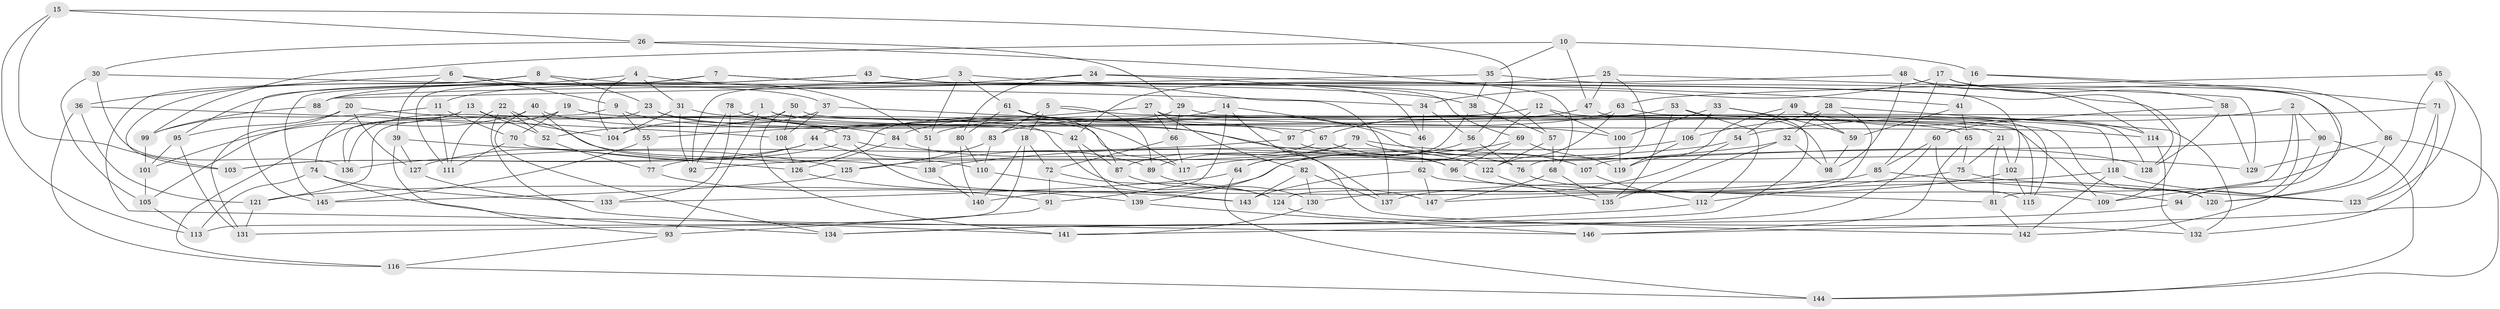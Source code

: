 // coarse degree distribution, {6: 0.5106382978723404, 4: 0.425531914893617, 5: 0.05319148936170213, 3: 0.010638297872340425}
// Generated by graph-tools (version 1.1) at 2025/42/03/06/25 10:42:19]
// undirected, 147 vertices, 294 edges
graph export_dot {
graph [start="1"]
  node [color=gray90,style=filled];
  1;
  2;
  3;
  4;
  5;
  6;
  7;
  8;
  9;
  10;
  11;
  12;
  13;
  14;
  15;
  16;
  17;
  18;
  19;
  20;
  21;
  22;
  23;
  24;
  25;
  26;
  27;
  28;
  29;
  30;
  31;
  32;
  33;
  34;
  35;
  36;
  37;
  38;
  39;
  40;
  41;
  42;
  43;
  44;
  45;
  46;
  47;
  48;
  49;
  50;
  51;
  52;
  53;
  54;
  55;
  56;
  57;
  58;
  59;
  60;
  61;
  62;
  63;
  64;
  65;
  66;
  67;
  68;
  69;
  70;
  71;
  72;
  73;
  74;
  75;
  76;
  77;
  78;
  79;
  80;
  81;
  82;
  83;
  84;
  85;
  86;
  87;
  88;
  89;
  90;
  91;
  92;
  93;
  94;
  95;
  96;
  97;
  98;
  99;
  100;
  101;
  102;
  103;
  104;
  105;
  106;
  107;
  108;
  109;
  110;
  111;
  112;
  113;
  114;
  115;
  116;
  117;
  118;
  119;
  120;
  121;
  122;
  123;
  124;
  125;
  126;
  127;
  128;
  129;
  130;
  131;
  132;
  133;
  134;
  135;
  136;
  137;
  138;
  139;
  140;
  141;
  142;
  143;
  144;
  145;
  146;
  147;
  1 -- 93;
  1 -- 109;
  1 -- 121;
  1 -- 21;
  2 -- 94;
  2 -- 54;
  2 -- 81;
  2 -- 90;
  3 -- 128;
  3 -- 11;
  3 -- 61;
  3 -- 51;
  4 -- 145;
  4 -- 31;
  4 -- 137;
  4 -- 104;
  5 -- 18;
  5 -- 65;
  5 -- 89;
  5 -- 83;
  6 -- 36;
  6 -- 39;
  6 -- 37;
  6 -- 9;
  7 -- 111;
  7 -- 38;
  7 -- 95;
  7 -- 57;
  8 -- 51;
  8 -- 146;
  8 -- 103;
  8 -- 23;
  9 -- 122;
  9 -- 55;
  9 -- 136;
  10 -- 16;
  10 -- 35;
  10 -- 47;
  10 -- 99;
  11 -- 99;
  11 -- 111;
  11 -- 70;
  12 -- 139;
  12 -- 98;
  12 -- 100;
  12 -- 44;
  13 -- 104;
  13 -- 105;
  13 -- 52;
  13 -- 74;
  14 -- 84;
  14 -- 91;
  14 -- 46;
  14 -- 137;
  15 -- 56;
  15 -- 113;
  15 -- 103;
  15 -- 26;
  16 -- 109;
  16 -- 71;
  16 -- 41;
  17 -- 34;
  17 -- 85;
  17 -- 58;
  17 -- 86;
  18 -- 72;
  18 -- 113;
  18 -- 140;
  19 -- 116;
  19 -- 124;
  19 -- 117;
  19 -- 70;
  20 -- 127;
  20 -- 95;
  20 -- 84;
  20 -- 131;
  21 -- 75;
  21 -- 81;
  21 -- 102;
  22 -- 141;
  22 -- 111;
  22 -- 110;
  22 -- 52;
  23 -- 142;
  23 -- 136;
  23 -- 73;
  24 -- 80;
  24 -- 46;
  24 -- 92;
  24 -- 41;
  25 -- 47;
  25 -- 129;
  25 -- 42;
  25 -- 76;
  26 -- 30;
  26 -- 29;
  26 -- 68;
  27 -- 115;
  27 -- 55;
  27 -- 82;
  27 -- 66;
  28 -- 106;
  28 -- 132;
  28 -- 32;
  28 -- 124;
  29 -- 120;
  29 -- 77;
  29 -- 66;
  30 -- 34;
  30 -- 136;
  30 -- 105;
  31 -- 100;
  31 -- 92;
  31 -- 104;
  32 -- 135;
  32 -- 98;
  32 -- 138;
  33 -- 59;
  33 -- 134;
  33 -- 106;
  33 -- 100;
  34 -- 46;
  34 -- 56;
  35 -- 88;
  35 -- 38;
  35 -- 109;
  36 -- 121;
  36 -- 116;
  36 -- 108;
  37 -- 108;
  37 -- 104;
  37 -- 67;
  38 -- 64;
  38 -- 57;
  39 -- 125;
  39 -- 127;
  39 -- 93;
  40 -- 101;
  40 -- 134;
  40 -- 138;
  40 -- 42;
  41 -- 65;
  41 -- 59;
  42 -- 87;
  42 -- 139;
  43 -- 145;
  43 -- 88;
  43 -- 102;
  43 -- 69;
  44 -- 89;
  44 -- 127;
  44 -- 103;
  45 -- 123;
  45 -- 63;
  45 -- 146;
  45 -- 120;
  46 -- 62;
  47 -- 51;
  47 -- 115;
  48 -- 98;
  48 -- 94;
  48 -- 88;
  48 -- 114;
  49 -- 54;
  49 -- 59;
  49 -- 119;
  49 -- 114;
  50 -- 52;
  50 -- 108;
  50 -- 114;
  50 -- 141;
  51 -- 138;
  52 -- 77;
  53 -- 135;
  53 -- 128;
  53 -- 112;
  53 -- 67;
  54 -- 92;
  54 -- 130;
  55 -- 77;
  55 -- 145;
  56 -- 64;
  56 -- 76;
  57 -- 122;
  57 -- 68;
  58 -- 129;
  58 -- 60;
  58 -- 128;
  59 -- 98;
  60 -- 141;
  60 -- 85;
  60 -- 115;
  61 -- 107;
  61 -- 80;
  61 -- 87;
  62 -- 147;
  62 -- 143;
  62 -- 81;
  63 -- 122;
  63 -- 118;
  63 -- 83;
  64 -- 133;
  64 -- 144;
  65 -- 75;
  65 -- 146;
  66 -- 117;
  66 -- 72;
  67 -- 87;
  67 -- 96;
  68 -- 135;
  68 -- 147;
  69 -- 117;
  69 -- 96;
  69 -- 119;
  70 -- 111;
  70 -- 126;
  71 -- 123;
  71 -- 97;
  71 -- 132;
  72 -- 124;
  72 -- 91;
  73 -- 143;
  73 -- 76;
  73 -- 103;
  74 -- 113;
  74 -- 134;
  74 -- 133;
  75 -- 112;
  75 -- 123;
  76 -- 109;
  77 -- 91;
  78 -- 117;
  78 -- 133;
  78 -- 92;
  78 -- 97;
  79 -- 107;
  79 -- 125;
  79 -- 129;
  79 -- 89;
  80 -- 140;
  80 -- 110;
  81 -- 142;
  82 -- 143;
  82 -- 130;
  82 -- 137;
  83 -- 110;
  83 -- 125;
  84 -- 126;
  84 -- 96;
  85 -- 121;
  85 -- 94;
  86 -- 144;
  86 -- 120;
  86 -- 129;
  87 -- 130;
  88 -- 99;
  89 -- 147;
  90 -- 142;
  90 -- 107;
  90 -- 144;
  91 -- 93;
  93 -- 116;
  94 -- 134;
  95 -- 101;
  95 -- 131;
  96 -- 120;
  97 -- 128;
  97 -- 136;
  99 -- 101;
  100 -- 119;
  101 -- 105;
  102 -- 115;
  102 -- 147;
  105 -- 113;
  106 -- 119;
  106 -- 140;
  107 -- 112;
  108 -- 126;
  110 -- 143;
  112 -- 131;
  114 -- 132;
  116 -- 144;
  118 -- 142;
  118 -- 137;
  118 -- 123;
  121 -- 131;
  122 -- 135;
  124 -- 132;
  125 -- 145;
  126 -- 139;
  127 -- 133;
  130 -- 141;
  138 -- 140;
  139 -- 146;
}
